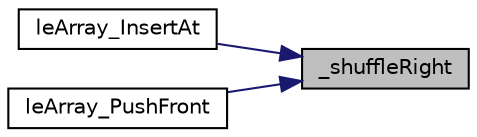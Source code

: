 digraph "_shuffleRight"
{
 // LATEX_PDF_SIZE
  edge [fontname="Helvetica",fontsize="10",labelfontname="Helvetica",labelfontsize="10"];
  node [fontname="Helvetica",fontsize="10",shape=record];
  rankdir="RL";
  Node1 [label="_shuffleRight",height=0.2,width=0.4,color="black", fillcolor="grey75", style="filled", fontcolor="black",tooltip=" "];
  Node1 -> Node2 [dir="back",color="midnightblue",fontsize="10",style="solid",fontname="Helvetica"];
  Node2 [label="leArray_InsertAt",height=0.2,width=0.4,color="black", fillcolor="white", style="filled",URL="$legato__array_8h.html#a7b4e1d95eadb27b3939444a4e2afac44",tooltip=" "];
  Node1 -> Node3 [dir="back",color="midnightblue",fontsize="10",style="solid",fontname="Helvetica"];
  Node3 [label="leArray_PushFront",height=0.2,width=0.4,color="black", fillcolor="white", style="filled",URL="$legato__array_8h.html#a1a51058e7999426ba637ab17a1ea0fb1",tooltip=" "];
}
